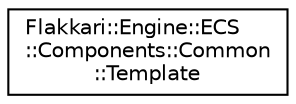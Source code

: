 digraph "Graphical Class Hierarchy"
{
 // LATEX_PDF_SIZE
  edge [fontname="Helvetica",fontsize="10",labelfontname="Helvetica",labelfontsize="10"];
  node [fontname="Helvetica",fontsize="10",shape=record];
  rankdir="LR";
  Node0 [label="Flakkari::Engine::ECS\l::Components::Common\l::Template",height=0.2,width=0.4,color="black", fillcolor="white", style="filled",URL="$d9/dcd/structFlakkari_1_1Engine_1_1ECS_1_1Components_1_1Common_1_1Template.html",tooltip=" "];
}
